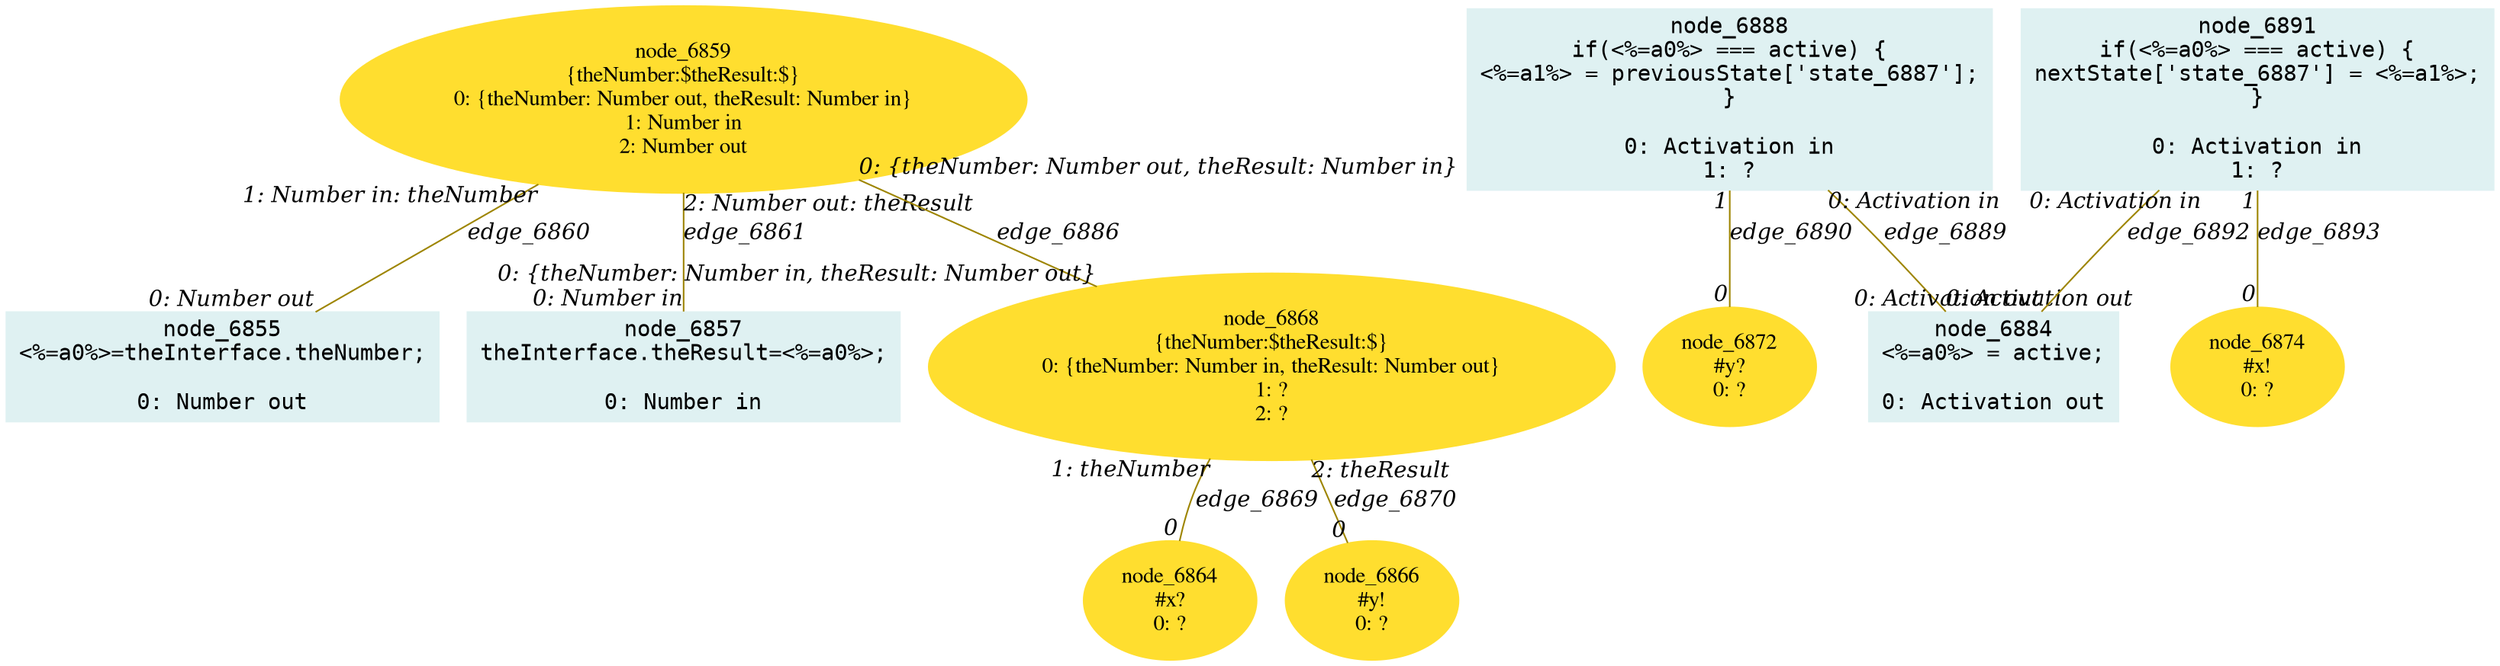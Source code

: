 digraph g{node_6855 [shape="box", style="filled", color="#dff1f2", fontname="Courier", label="node_6855
<%=a0%>=theInterface.theNumber;

0: Number out" ]
node_6857 [shape="box", style="filled", color="#dff1f2", fontname="Courier", label="node_6857
theInterface.theResult=<%=a0%>;

0: Number in" ]
node_6859 [shape="ellipse", style="filled", color="#ffde2f", fontname="Times", label="node_6859
{theNumber:$theResult:$}
0: {theNumber: Number out, theResult: Number in}
1: Number in
2: Number out" ]
node_6864 [shape="ellipse", style="filled", color="#ffde2f", fontname="Times", label="node_6864
#x?
0: ?" ]
node_6866 [shape="ellipse", style="filled", color="#ffde2f", fontname="Times", label="node_6866
#y!
0: ?" ]
node_6868 [shape="ellipse", style="filled", color="#ffde2f", fontname="Times", label="node_6868
{theNumber:$theResult:$}
0: {theNumber: Number in, theResult: Number out}
1: ?
2: ?" ]
node_6872 [shape="ellipse", style="filled", color="#ffde2f", fontname="Times", label="node_6872
#y?
0: ?" ]
node_6874 [shape="ellipse", style="filled", color="#ffde2f", fontname="Times", label="node_6874
#x!
0: ?" ]
node_6884 [shape="box", style="filled", color="#dff1f2", fontname="Courier", label="node_6884
<%=a0%> = active;

0: Activation out" ]
node_6888 [shape="box", style="filled", color="#dff1f2", fontname="Courier", label="node_6888
if(<%=a0%> === active) {
<%=a1%> = previousState['state_6887'];
}

0: Activation in
1: ?" ]
node_6891 [shape="box", style="filled", color="#dff1f2", fontname="Courier", label="node_6891
if(<%=a0%> === active) {
nextState['state_6887'] = <%=a1%>;
}

0: Activation in
1: ?" ]
node_6859 -> node_6855 [dir=none, arrowHead=none, fontname="Times-Italic", arrowsize=1, color="#9d8400", label="edge_6860",  headlabel="0: Number out", taillabel="1: Number in: theNumber" ]
node_6859 -> node_6857 [dir=none, arrowHead=none, fontname="Times-Italic", arrowsize=1, color="#9d8400", label="edge_6861",  headlabel="0: Number in", taillabel="2: Number out: theResult" ]
node_6868 -> node_6864 [dir=none, arrowHead=none, fontname="Times-Italic", arrowsize=1, color="#9d8400", label="edge_6869",  headlabel="0", taillabel="1: theNumber" ]
node_6868 -> node_6866 [dir=none, arrowHead=none, fontname="Times-Italic", arrowsize=1, color="#9d8400", label="edge_6870",  headlabel="0", taillabel="2: theResult" ]
node_6859 -> node_6868 [dir=none, arrowHead=none, fontname="Times-Italic", arrowsize=1, color="#9d8400", label="edge_6886",  headlabel="0: {theNumber: Number in, theResult: Number out}", taillabel="0: {theNumber: Number out, theResult: Number in}" ]
node_6888 -> node_6884 [dir=none, arrowHead=none, fontname="Times-Italic", arrowsize=1, color="#9d8400", label="edge_6889",  headlabel="0: Activation out", taillabel="0: Activation in" ]
node_6888 -> node_6872 [dir=none, arrowHead=none, fontname="Times-Italic", arrowsize=1, color="#9d8400", label="edge_6890",  headlabel="0", taillabel="1" ]
node_6891 -> node_6884 [dir=none, arrowHead=none, fontname="Times-Italic", arrowsize=1, color="#9d8400", label="edge_6892",  headlabel="0: Activation out", taillabel="0: Activation in" ]
node_6891 -> node_6874 [dir=none, arrowHead=none, fontname="Times-Italic", arrowsize=1, color="#9d8400", label="edge_6893",  headlabel="0", taillabel="1" ]
}